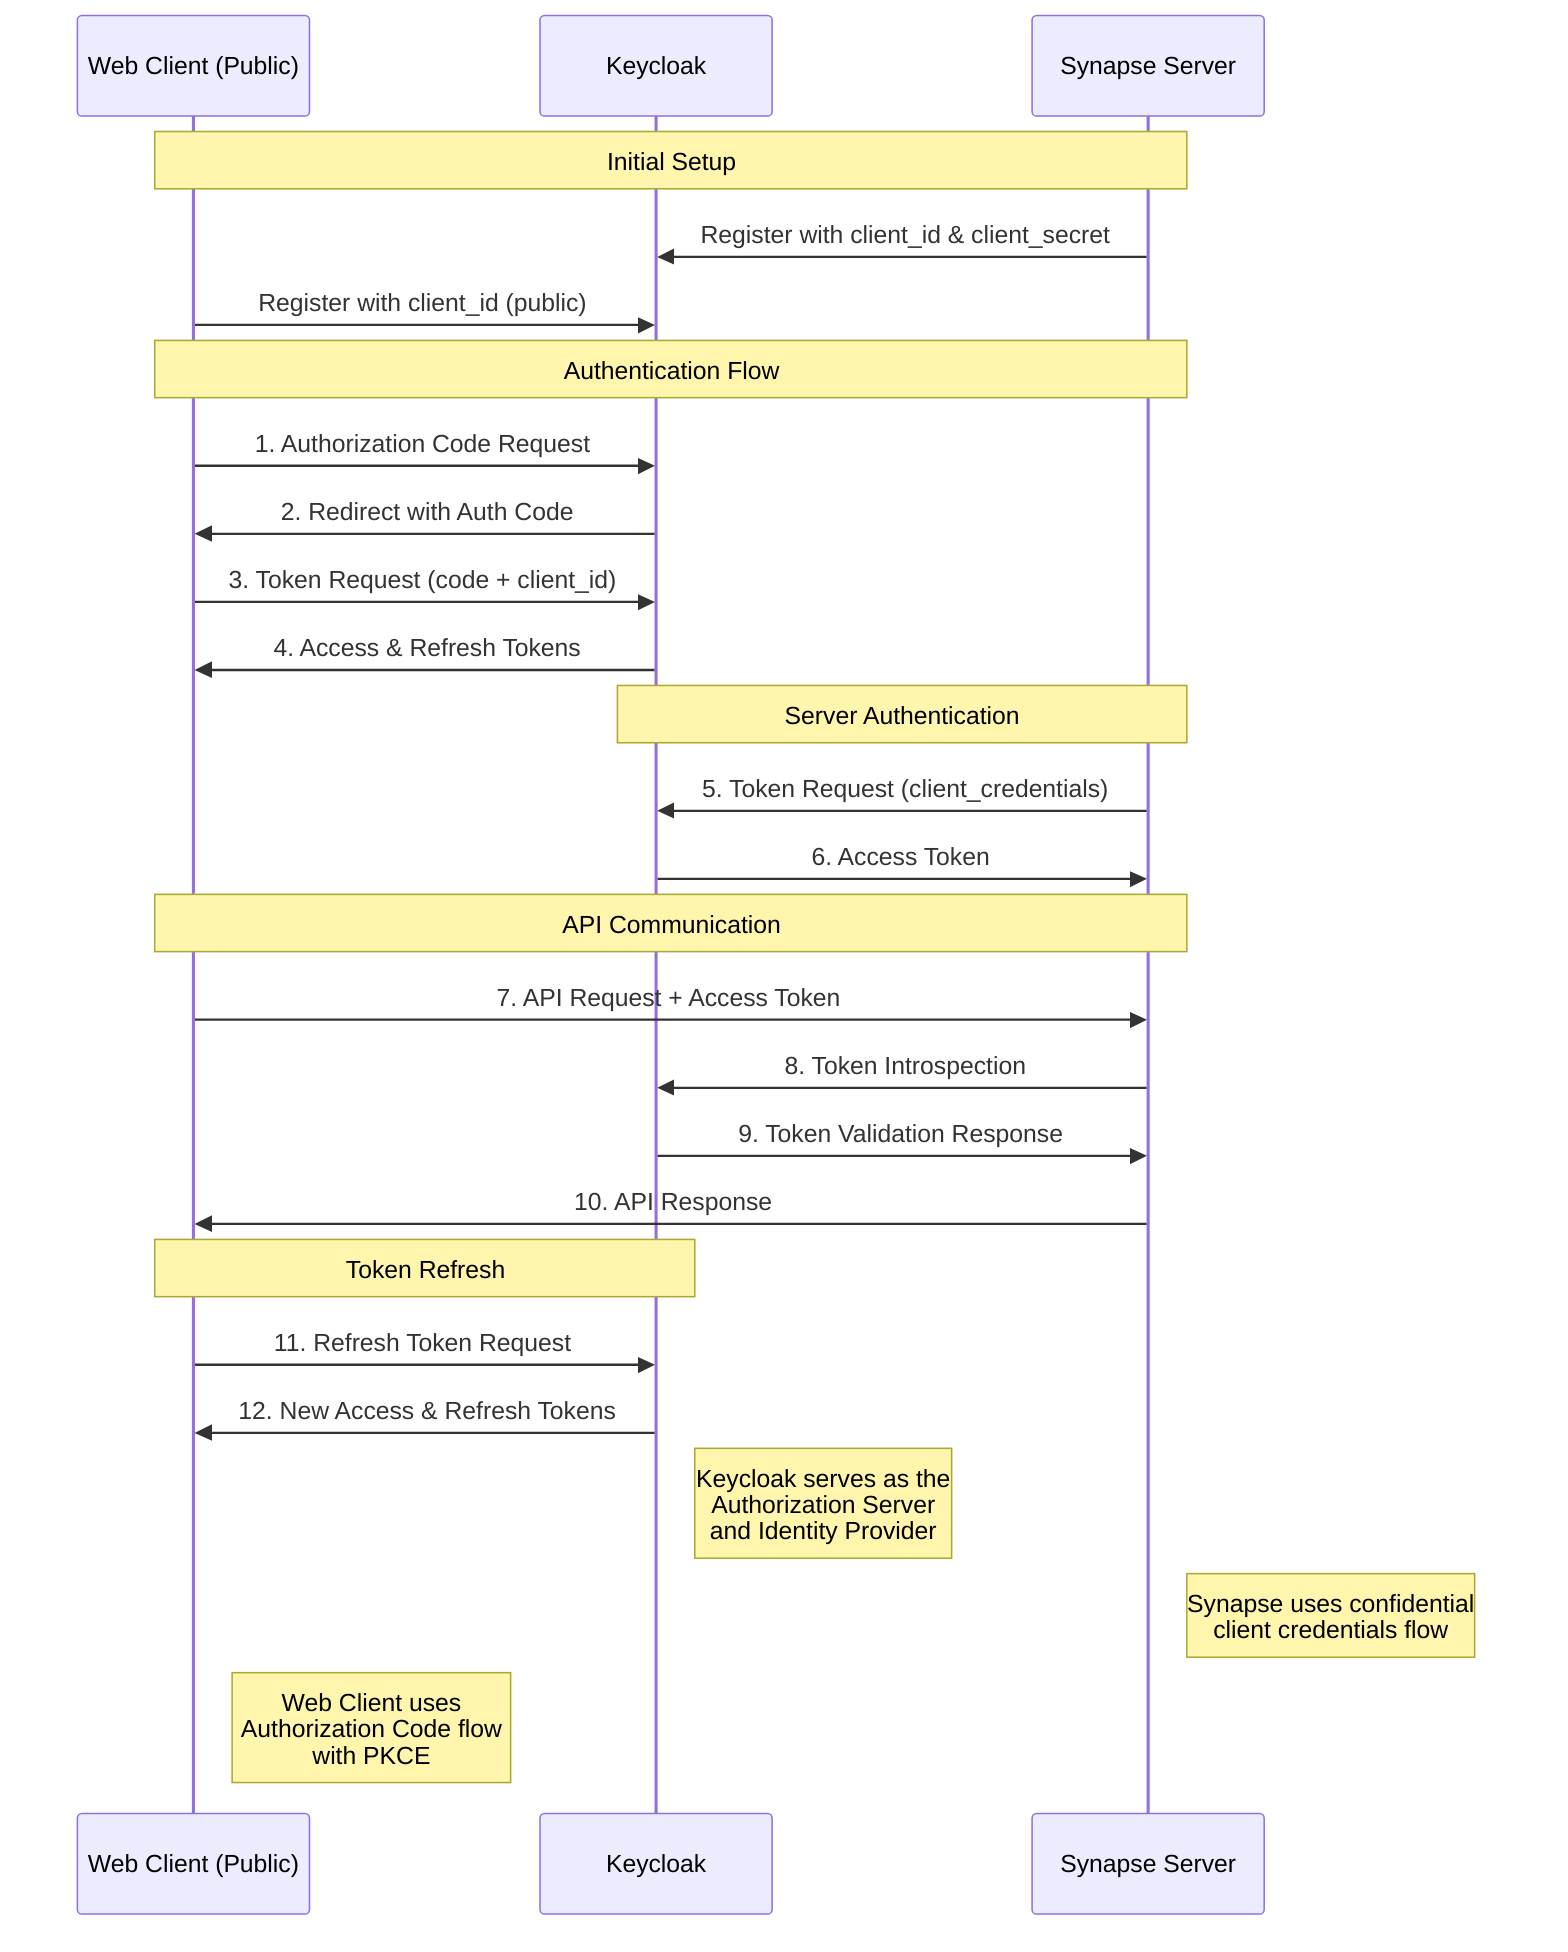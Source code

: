 sequenceDiagram
    participant W as Web Client (Public)
    participant K as Keycloak
    participant S as Synapse Server

    Note over W,S: Initial Setup
    S->>K: Register with client_id & client_secret
    W->>K: Register with client_id (public)

    Note over W,S: Authentication Flow
    W->>K: 1. Authorization Code Request
    K->>W: 2. Redirect with Auth Code
    W->>K: 3. Token Request (code + client_id)
    K->>W: 4. Access & Refresh Tokens

    Note over S,K: Server Authentication
    S->>K: 5. Token Request (client_credentials)
    K->>S: 6. Access Token

    Note over W,S: API Communication
    W->>S: 7. API Request + Access Token
    S->>K: 8. Token Introspection
    K->>S: 9. Token Validation Response
    S->>W: 10. API Response

    Note over W,K: Token Refresh
    W->>K: 11. Refresh Token Request
    K->>W: 12. New Access & Refresh Tokens

    Note right of K: Keycloak serves as the<br/>Authorization Server<br/>and Identity Provider
    Note right of S: Synapse uses confidential<br/>client credentials flow
    Note right of W: Web Client uses<br/>Authorization Code flow<br/>with PKCE